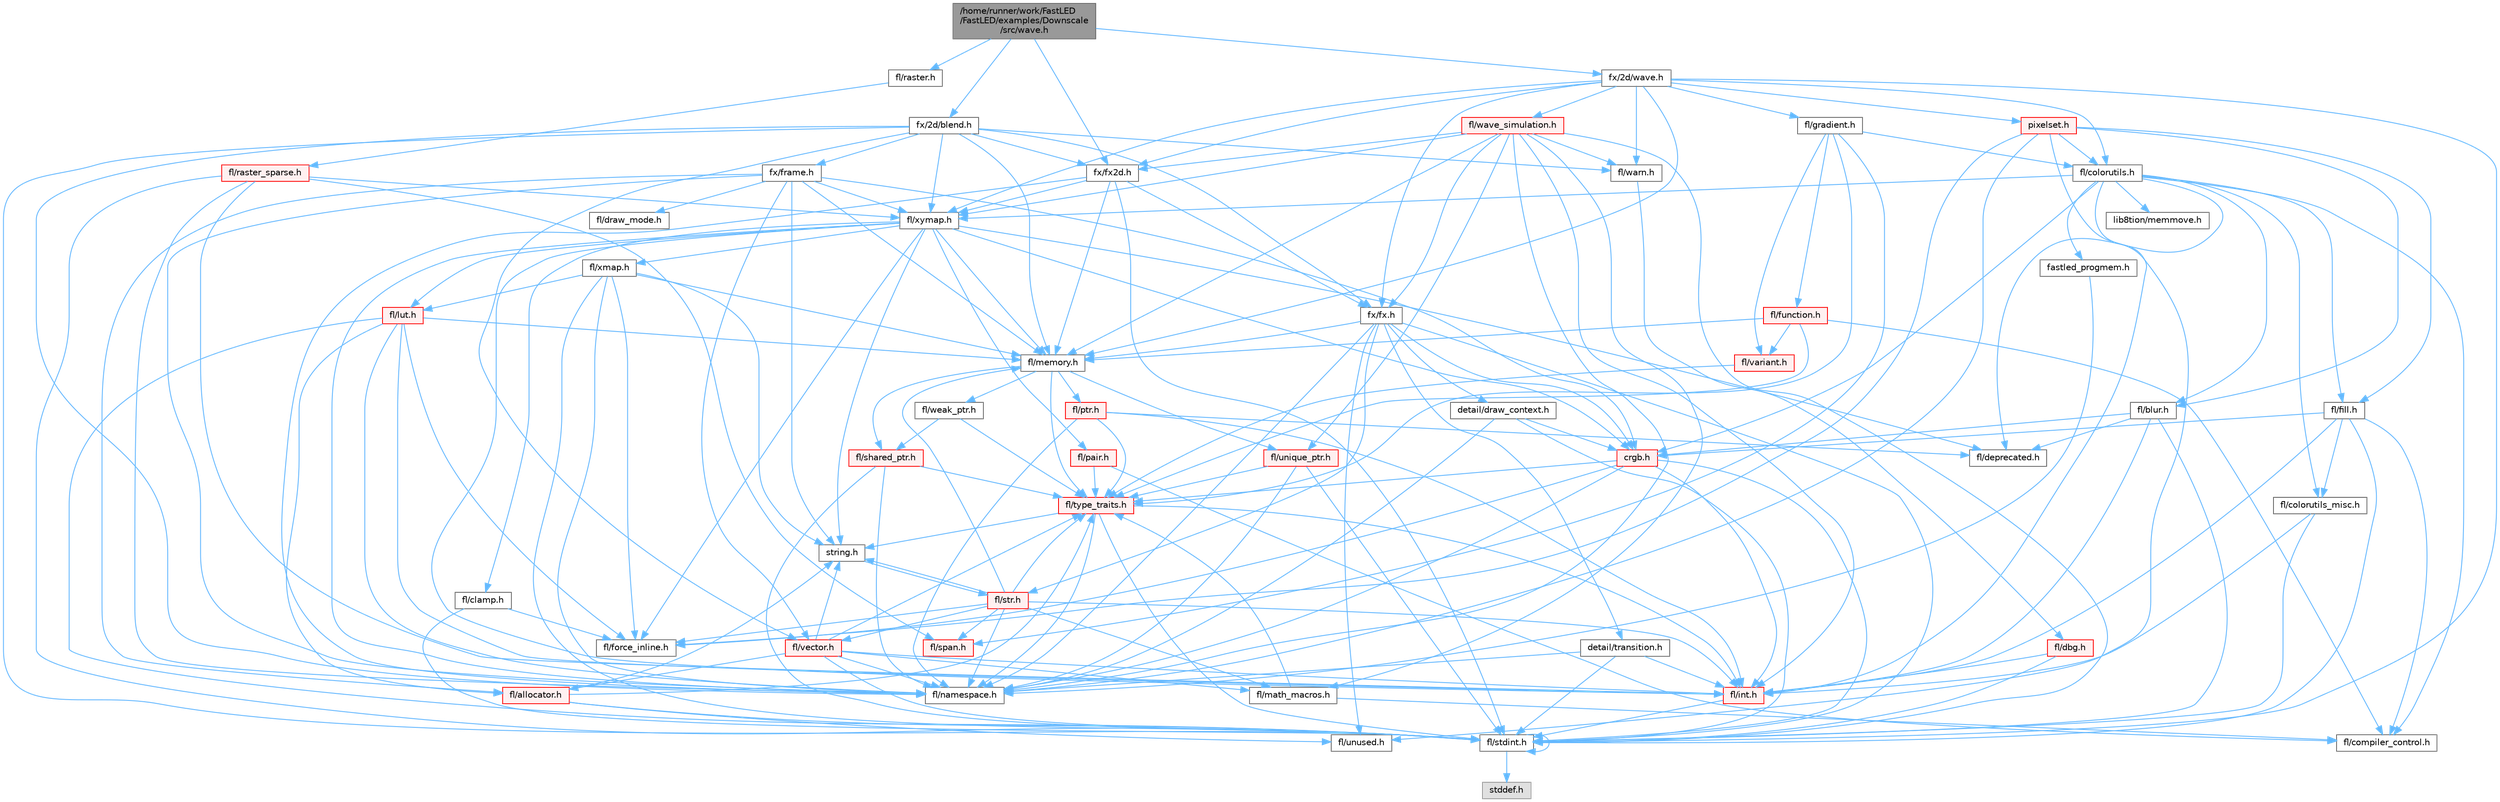 digraph "/home/runner/work/FastLED/FastLED/examples/Downscale/src/wave.h"
{
 // INTERACTIVE_SVG=YES
 // LATEX_PDF_SIZE
  bgcolor="transparent";
  edge [fontname=Helvetica,fontsize=10,labelfontname=Helvetica,labelfontsize=10];
  node [fontname=Helvetica,fontsize=10,shape=box,height=0.2,width=0.4];
  Node1 [id="Node000001",label="/home/runner/work/FastLED\l/FastLED/examples/Downscale\l/src/wave.h",height=0.2,width=0.4,color="gray40", fillcolor="grey60", style="filled", fontcolor="black",tooltip=" "];
  Node1 -> Node2 [id="edge1_Node000001_Node000002",color="steelblue1",style="solid",tooltip=" "];
  Node2 [id="Node000002",label="fx/2d/blend.h",height=0.2,width=0.4,color="grey40", fillcolor="white", style="filled",URL="$d8/d4e/blend_8h.html",tooltip=" "];
  Node2 -> Node3 [id="edge2_Node000002_Node000003",color="steelblue1",style="solid",tooltip=" "];
  Node3 [id="Node000003",label="fl/stdint.h",height=0.2,width=0.4,color="grey40", fillcolor="white", style="filled",URL="$df/dd8/stdint_8h.html",tooltip=" "];
  Node3 -> Node4 [id="edge3_Node000003_Node000004",color="steelblue1",style="solid",tooltip=" "];
  Node4 [id="Node000004",label="stddef.h",height=0.2,width=0.4,color="grey60", fillcolor="#E0E0E0", style="filled",tooltip=" "];
  Node3 -> Node3 [id="edge4_Node000003_Node000003",color="steelblue1",style="solid",tooltip=" "];
  Node2 -> Node5 [id="edge5_Node000002_Node000005",color="steelblue1",style="solid",tooltip=" "];
  Node5 [id="Node000005",label="fl/namespace.h",height=0.2,width=0.4,color="grey40", fillcolor="white", style="filled",URL="$df/d2a/namespace_8h.html",tooltip="Implements the FastLED namespace macros."];
  Node2 -> Node6 [id="edge6_Node000002_Node000006",color="steelblue1",style="solid",tooltip=" "];
  Node6 [id="Node000006",label="fl/memory.h",height=0.2,width=0.4,color="grey40", fillcolor="white", style="filled",URL="$dc/d18/memory_8h.html",tooltip=" "];
  Node6 -> Node7 [id="edge7_Node000006_Node000007",color="steelblue1",style="solid",tooltip=" "];
  Node7 [id="Node000007",label="fl/ptr.h",height=0.2,width=0.4,color="red", fillcolor="#FFF0F0", style="filled",URL="$dd/d98/ptr_8h.html",tooltip=" "];
  Node7 -> Node5 [id="edge8_Node000007_Node000005",color="steelblue1",style="solid",tooltip=" "];
  Node7 -> Node10 [id="edge9_Node000007_Node000010",color="steelblue1",style="solid",tooltip=" "];
  Node10 [id="Node000010",label="fl/type_traits.h",height=0.2,width=0.4,color="red", fillcolor="#FFF0F0", style="filled",URL="$df/d63/type__traits_8h.html",tooltip=" "];
  Node10 -> Node11 [id="edge10_Node000010_Node000011",color="steelblue1",style="solid",tooltip=" "];
  Node11 [id="Node000011",label="string.h",height=0.2,width=0.4,color="grey40", fillcolor="white", style="filled",URL="$da/d66/string_8h.html",tooltip=" "];
  Node11 -> Node12 [id="edge11_Node000011_Node000012",color="steelblue1",style="solid",tooltip=" "];
  Node12 [id="Node000012",label="fl/str.h",height=0.2,width=0.4,color="red", fillcolor="#FFF0F0", style="filled",URL="$d1/d93/str_8h.html",tooltip=" "];
  Node12 -> Node13 [id="edge12_Node000012_Node000013",color="steelblue1",style="solid",tooltip=" "];
  Node13 [id="Node000013",label="fl/int.h",height=0.2,width=0.4,color="red", fillcolor="#FFF0F0", style="filled",URL="$d3/d7e/int_8h.html",tooltip=" "];
  Node13 -> Node3 [id="edge13_Node000013_Node000003",color="steelblue1",style="solid",tooltip=" "];
  Node12 -> Node11 [id="edge14_Node000012_Node000011",color="steelblue1",style="solid",tooltip=" "];
  Node12 -> Node20 [id="edge15_Node000012_Node000020",color="steelblue1",style="solid",tooltip=" "];
  Node20 [id="Node000020",label="fl/math_macros.h",height=0.2,width=0.4,color="grey40", fillcolor="white", style="filled",URL="$d8/db8/math__macros_8h.html",tooltip=" "];
  Node20 -> Node21 [id="edge16_Node000020_Node000021",color="steelblue1",style="solid",tooltip=" "];
  Node21 [id="Node000021",label="fl/compiler_control.h",height=0.2,width=0.4,color="grey40", fillcolor="white", style="filled",URL="$d4/d54/compiler__control_8h.html",tooltip=" "];
  Node20 -> Node10 [id="edge17_Node000020_Node000010",color="steelblue1",style="solid",tooltip=" "];
  Node12 -> Node5 [id="edge18_Node000012_Node000005",color="steelblue1",style="solid",tooltip=" "];
  Node12 -> Node6 [id="edge19_Node000012_Node000006",color="steelblue1",style="solid",tooltip=" "];
  Node12 -> Node10 [id="edge20_Node000012_Node000010",color="steelblue1",style="solid",tooltip=" "];
  Node12 -> Node27 [id="edge21_Node000012_Node000027",color="steelblue1",style="solid",tooltip=" "];
  Node27 [id="Node000027",label="fl/vector.h",height=0.2,width=0.4,color="red", fillcolor="#FFF0F0", style="filled",URL="$d6/d68/vector_8h.html",tooltip=" "];
  Node27 -> Node3 [id="edge22_Node000027_Node000003",color="steelblue1",style="solid",tooltip=" "];
  Node27 -> Node13 [id="edge23_Node000027_Node000013",color="steelblue1",style="solid",tooltip=" "];
  Node27 -> Node11 [id="edge24_Node000027_Node000011",color="steelblue1",style="solid",tooltip=" "];
  Node27 -> Node20 [id="edge25_Node000027_Node000020",color="steelblue1",style="solid",tooltip=" "];
  Node27 -> Node5 [id="edge26_Node000027_Node000005",color="steelblue1",style="solid",tooltip=" "];
  Node27 -> Node34 [id="edge27_Node000027_Node000034",color="steelblue1",style="solid",tooltip=" "];
  Node34 [id="Node000034",label="fl/allocator.h",height=0.2,width=0.4,color="red", fillcolor="#FFF0F0", style="filled",URL="$da/da9/allocator_8h.html",tooltip=" "];
  Node34 -> Node11 [id="edge28_Node000034_Node000011",color="steelblue1",style="solid",tooltip=" "];
  Node34 -> Node10 [id="edge29_Node000034_Node000010",color="steelblue1",style="solid",tooltip=" "];
  Node34 -> Node36 [id="edge30_Node000034_Node000036",color="steelblue1",style="solid",tooltip=" "];
  Node36 [id="Node000036",label="fl/unused.h",height=0.2,width=0.4,color="grey40", fillcolor="white", style="filled",URL="$d8/d4b/unused_8h.html",tooltip=" "];
  Node34 -> Node3 [id="edge31_Node000034_Node000003",color="steelblue1",style="solid",tooltip=" "];
  Node27 -> Node10 [id="edge32_Node000027_Node000010",color="steelblue1",style="solid",tooltip=" "];
  Node12 -> Node40 [id="edge33_Node000012_Node000040",color="steelblue1",style="solid",tooltip=" "];
  Node40 [id="Node000040",label="fl/span.h",height=0.2,width=0.4,color="red", fillcolor="#FFF0F0", style="filled",URL="$d4/d7a/span_8h.html",tooltip=" "];
  Node12 -> Node18 [id="edge34_Node000012_Node000018",color="steelblue1",style="solid",tooltip=" "];
  Node18 [id="Node000018",label="fl/force_inline.h",height=0.2,width=0.4,color="grey40", fillcolor="white", style="filled",URL="$d4/d64/force__inline_8h.html",tooltip=" "];
  Node10 -> Node3 [id="edge35_Node000010_Node000003",color="steelblue1",style="solid",tooltip=" "];
  Node10 -> Node5 [id="edge36_Node000010_Node000005",color="steelblue1",style="solid",tooltip=" "];
  Node10 -> Node13 [id="edge37_Node000010_Node000013",color="steelblue1",style="solid",tooltip=" "];
  Node7 -> Node13 [id="edge38_Node000007_Node000013",color="steelblue1",style="solid",tooltip=" "];
  Node7 -> Node44 [id="edge39_Node000007_Node000044",color="steelblue1",style="solid",tooltip=" "];
  Node44 [id="Node000044",label="fl/deprecated.h",height=0.2,width=0.4,color="grey40", fillcolor="white", style="filled",URL="$d4/dce/deprecated_8h.html",tooltip=" "];
  Node6 -> Node47 [id="edge40_Node000006_Node000047",color="steelblue1",style="solid",tooltip=" "];
  Node47 [id="Node000047",label="fl/shared_ptr.h",height=0.2,width=0.4,color="red", fillcolor="#FFF0F0", style="filled",URL="$df/d6a/shared__ptr_8h.html",tooltip=" "];
  Node47 -> Node5 [id="edge41_Node000047_Node000005",color="steelblue1",style="solid",tooltip=" "];
  Node47 -> Node10 [id="edge42_Node000047_Node000010",color="steelblue1",style="solid",tooltip=" "];
  Node47 -> Node3 [id="edge43_Node000047_Node000003",color="steelblue1",style="solid",tooltip=" "];
  Node6 -> Node50 [id="edge44_Node000006_Node000050",color="steelblue1",style="solid",tooltip=" "];
  Node50 [id="Node000050",label="fl/weak_ptr.h",height=0.2,width=0.4,color="grey40", fillcolor="white", style="filled",URL="$dc/db4/weak__ptr_8h.html",tooltip=" "];
  Node50 -> Node47 [id="edge45_Node000050_Node000047",color="steelblue1",style="solid",tooltip=" "];
  Node50 -> Node10 [id="edge46_Node000050_Node000010",color="steelblue1",style="solid",tooltip=" "];
  Node6 -> Node9 [id="edge47_Node000006_Node000009",color="steelblue1",style="solid",tooltip=" "];
  Node9 [id="Node000009",label="fl/unique_ptr.h",height=0.2,width=0.4,color="red", fillcolor="#FFF0F0", style="filled",URL="$da/d4b/unique__ptr_8h.html",tooltip=" "];
  Node9 -> Node5 [id="edge48_Node000009_Node000005",color="steelblue1",style="solid",tooltip=" "];
  Node9 -> Node10 [id="edge49_Node000009_Node000010",color="steelblue1",style="solid",tooltip=" "];
  Node9 -> Node3 [id="edge50_Node000009_Node000003",color="steelblue1",style="solid",tooltip=" "];
  Node6 -> Node10 [id="edge51_Node000006_Node000010",color="steelblue1",style="solid",tooltip=" "];
  Node2 -> Node27 [id="edge52_Node000002_Node000027",color="steelblue1",style="solid",tooltip=" "];
  Node2 -> Node51 [id="edge53_Node000002_Node000051",color="steelblue1",style="solid",tooltip=" "];
  Node51 [id="Node000051",label="fl/warn.h",height=0.2,width=0.4,color="grey40", fillcolor="white", style="filled",URL="$de/d77/warn_8h.html",tooltip=" "];
  Node51 -> Node52 [id="edge54_Node000051_Node000052",color="steelblue1",style="solid",tooltip=" "];
  Node52 [id="Node000052",label="fl/dbg.h",height=0.2,width=0.4,color="red", fillcolor="#FFF0F0", style="filled",URL="$d6/d01/dbg_8h.html",tooltip=" "];
  Node52 -> Node13 [id="edge55_Node000052_Node000013",color="steelblue1",style="solid",tooltip=" "];
  Node52 -> Node3 [id="edge56_Node000052_Node000003",color="steelblue1",style="solid",tooltip=" "];
  Node2 -> Node63 [id="edge57_Node000002_Node000063",color="steelblue1",style="solid",tooltip=" "];
  Node63 [id="Node000063",label="fl/xymap.h",height=0.2,width=0.4,color="grey40", fillcolor="white", style="filled",URL="$da/d61/xymap_8h.html",tooltip=" "];
  Node63 -> Node13 [id="edge58_Node000063_Node000013",color="steelblue1",style="solid",tooltip=" "];
  Node63 -> Node5 [id="edge59_Node000063_Node000005",color="steelblue1",style="solid",tooltip=" "];
  Node63 -> Node18 [id="edge60_Node000063_Node000018",color="steelblue1",style="solid",tooltip=" "];
  Node63 -> Node64 [id="edge61_Node000063_Node000064",color="steelblue1",style="solid",tooltip=" "];
  Node64 [id="Node000064",label="fl/pair.h",height=0.2,width=0.4,color="red", fillcolor="#FFF0F0", style="filled",URL="$d3/d41/pair_8h.html",tooltip=" "];
  Node64 -> Node21 [id="edge62_Node000064_Node000021",color="steelblue1",style="solid",tooltip=" "];
  Node64 -> Node10 [id="edge63_Node000064_Node000010",color="steelblue1",style="solid",tooltip=" "];
  Node63 -> Node11 [id="edge64_Node000063_Node000011",color="steelblue1",style="solid",tooltip=" "];
  Node63 -> Node54 [id="edge65_Node000063_Node000054",color="steelblue1",style="solid",tooltip=" "];
  Node54 [id="Node000054",label="crgb.h",height=0.2,width=0.4,color="red", fillcolor="#FFF0F0", style="filled",URL="$db/dd1/crgb_8h.html",tooltip="Defines the red, green, and blue (RGB) pixel struct."];
  Node54 -> Node3 [id="edge66_Node000054_Node000003",color="steelblue1",style="solid",tooltip=" "];
  Node54 -> Node13 [id="edge67_Node000054_Node000013",color="steelblue1",style="solid",tooltip=" "];
  Node54 -> Node5 [id="edge68_Node000054_Node000005",color="steelblue1",style="solid",tooltip=" "];
  Node54 -> Node18 [id="edge69_Node000054_Node000018",color="steelblue1",style="solid",tooltip=" "];
  Node54 -> Node10 [id="edge70_Node000054_Node000010",color="steelblue1",style="solid",tooltip=" "];
  Node63 -> Node17 [id="edge71_Node000063_Node000017",color="steelblue1",style="solid",tooltip=" "];
  Node17 [id="Node000017",label="fl/clamp.h",height=0.2,width=0.4,color="grey40", fillcolor="white", style="filled",URL="$d6/dd3/clamp_8h.html",tooltip=" "];
  Node17 -> Node3 [id="edge72_Node000017_Node000003",color="steelblue1",style="solid",tooltip=" "];
  Node17 -> Node18 [id="edge73_Node000017_Node000018",color="steelblue1",style="solid",tooltip=" "];
  Node63 -> Node65 [id="edge74_Node000063_Node000065",color="steelblue1",style="solid",tooltip=" "];
  Node65 [id="Node000065",label="fl/lut.h",height=0.2,width=0.4,color="red", fillcolor="#FFF0F0", style="filled",URL="$db/d54/lut_8h.html",tooltip=" "];
  Node65 -> Node34 [id="edge75_Node000065_Node000034",color="steelblue1",style="solid",tooltip=" "];
  Node65 -> Node18 [id="edge76_Node000065_Node000018",color="steelblue1",style="solid",tooltip=" "];
  Node65 -> Node6 [id="edge77_Node000065_Node000006",color="steelblue1",style="solid",tooltip=" "];
  Node65 -> Node3 [id="edge78_Node000065_Node000003",color="steelblue1",style="solid",tooltip=" "];
  Node65 -> Node13 [id="edge79_Node000065_Node000013",color="steelblue1",style="solid",tooltip=" "];
  Node65 -> Node5 [id="edge80_Node000065_Node000005",color="steelblue1",style="solid",tooltip=" "];
  Node63 -> Node6 [id="edge81_Node000063_Node000006",color="steelblue1",style="solid",tooltip=" "];
  Node63 -> Node44 [id="edge82_Node000063_Node000044",color="steelblue1",style="solid",tooltip=" "];
  Node63 -> Node66 [id="edge83_Node000063_Node000066",color="steelblue1",style="solid",tooltip=" "];
  Node66 [id="Node000066",label="fl/xmap.h",height=0.2,width=0.4,color="grey40", fillcolor="white", style="filled",URL="$dd/dcc/xmap_8h.html",tooltip=" "];
  Node66 -> Node3 [id="edge84_Node000066_Node000003",color="steelblue1",style="solid",tooltip=" "];
  Node66 -> Node11 [id="edge85_Node000066_Node000011",color="steelblue1",style="solid",tooltip=" "];
  Node66 -> Node18 [id="edge86_Node000066_Node000018",color="steelblue1",style="solid",tooltip=" "];
  Node66 -> Node65 [id="edge87_Node000066_Node000065",color="steelblue1",style="solid",tooltip=" "];
  Node66 -> Node6 [id="edge88_Node000066_Node000006",color="steelblue1",style="solid",tooltip=" "];
  Node66 -> Node5 [id="edge89_Node000066_Node000005",color="steelblue1",style="solid",tooltip=" "];
  Node2 -> Node67 [id="edge90_Node000002_Node000067",color="steelblue1",style="solid",tooltip=" "];
  Node67 [id="Node000067",label="fx/frame.h",height=0.2,width=0.4,color="grey40", fillcolor="white", style="filled",URL="$df/d7d/frame_8h.html",tooltip=" "];
  Node67 -> Node11 [id="edge91_Node000067_Node000011",color="steelblue1",style="solid",tooltip=" "];
  Node67 -> Node54 [id="edge92_Node000067_Node000054",color="steelblue1",style="solid",tooltip=" "];
  Node67 -> Node5 [id="edge93_Node000067_Node000005",color="steelblue1",style="solid",tooltip=" "];
  Node67 -> Node6 [id="edge94_Node000067_Node000006",color="steelblue1",style="solid",tooltip=" "];
  Node67 -> Node63 [id="edge95_Node000067_Node000063",color="steelblue1",style="solid",tooltip=" "];
  Node67 -> Node27 [id="edge96_Node000067_Node000027",color="steelblue1",style="solid",tooltip=" "];
  Node67 -> Node34 [id="edge97_Node000067_Node000034",color="steelblue1",style="solid",tooltip=" "];
  Node67 -> Node68 [id="edge98_Node000067_Node000068",color="steelblue1",style="solid",tooltip=" "];
  Node68 [id="Node000068",label="fl/draw_mode.h",height=0.2,width=0.4,color="grey40", fillcolor="white", style="filled",URL="$d9/d35/draw__mode_8h.html",tooltip=" "];
  Node2 -> Node69 [id="edge99_Node000002_Node000069",color="steelblue1",style="solid",tooltip=" "];
  Node69 [id="Node000069",label="fx/fx.h",height=0.2,width=0.4,color="grey40", fillcolor="white", style="filled",URL="$d2/d0c/fx_8h.html",tooltip=" "];
  Node69 -> Node3 [id="edge100_Node000069_Node000003",color="steelblue1",style="solid",tooltip=" "];
  Node69 -> Node54 [id="edge101_Node000069_Node000054",color="steelblue1",style="solid",tooltip=" "];
  Node69 -> Node70 [id="edge102_Node000069_Node000070",color="steelblue1",style="solid",tooltip=" "];
  Node70 [id="Node000070",label="detail/draw_context.h",height=0.2,width=0.4,color="grey40", fillcolor="white", style="filled",URL="$db/ded/draw__context_8h.html",tooltip=" "];
  Node70 -> Node54 [id="edge103_Node000070_Node000054",color="steelblue1",style="solid",tooltip=" "];
  Node70 -> Node5 [id="edge104_Node000070_Node000005",color="steelblue1",style="solid",tooltip=" "];
  Node70 -> Node3 [id="edge105_Node000070_Node000003",color="steelblue1",style="solid",tooltip=" "];
  Node69 -> Node71 [id="edge106_Node000069_Node000071",color="steelblue1",style="solid",tooltip=" "];
  Node71 [id="Node000071",label="detail/transition.h",height=0.2,width=0.4,color="grey40", fillcolor="white", style="filled",URL="$d7/df7/transition_8h.html",tooltip=" "];
  Node71 -> Node5 [id="edge107_Node000071_Node000005",color="steelblue1",style="solid",tooltip=" "];
  Node71 -> Node3 [id="edge108_Node000071_Node000003",color="steelblue1",style="solid",tooltip=" "];
  Node71 -> Node13 [id="edge109_Node000071_Node000013",color="steelblue1",style="solid",tooltip=" "];
  Node69 -> Node5 [id="edge110_Node000069_Node000005",color="steelblue1",style="solid",tooltip=" "];
  Node69 -> Node6 [id="edge111_Node000069_Node000006",color="steelblue1",style="solid",tooltip=" "];
  Node69 -> Node12 [id="edge112_Node000069_Node000012",color="steelblue1",style="solid",tooltip=" "];
  Node69 -> Node36 [id="edge113_Node000069_Node000036",color="steelblue1",style="solid",tooltip=" "];
  Node2 -> Node72 [id="edge114_Node000002_Node000072",color="steelblue1",style="solid",tooltip=" "];
  Node72 [id="Node000072",label="fx/fx2d.h",height=0.2,width=0.4,color="grey40", fillcolor="white", style="filled",URL="$d9/d43/fx2d_8h.html",tooltip=" "];
  Node72 -> Node3 [id="edge115_Node000072_Node000003",color="steelblue1",style="solid",tooltip=" "];
  Node72 -> Node5 [id="edge116_Node000072_Node000005",color="steelblue1",style="solid",tooltip=" "];
  Node72 -> Node6 [id="edge117_Node000072_Node000006",color="steelblue1",style="solid",tooltip=" "];
  Node72 -> Node63 [id="edge118_Node000072_Node000063",color="steelblue1",style="solid",tooltip=" "];
  Node72 -> Node69 [id="edge119_Node000072_Node000069",color="steelblue1",style="solid",tooltip=" "];
  Node1 -> Node73 [id="edge120_Node000001_Node000073",color="steelblue1",style="solid",tooltip=" "];
  Node73 [id="Node000073",label="fx/2d/wave.h",height=0.2,width=0.4,color="grey40", fillcolor="white", style="filled",URL="$de/de9/src_2fx_22d_2wave_8h.html",tooltip=" "];
  Node73 -> Node3 [id="edge121_Node000073_Node000003",color="steelblue1",style="solid",tooltip=" "];
  Node73 -> Node51 [id="edge122_Node000073_Node000051",color="steelblue1",style="solid",tooltip=" "];
  Node73 -> Node74 [id="edge123_Node000073_Node000074",color="steelblue1",style="solid",tooltip=" "];
  Node74 [id="Node000074",label="fl/colorutils.h",height=0.2,width=0.4,color="grey40", fillcolor="white", style="filled",URL="$d7/df9/fl_2colorutils_8h.html",tooltip="Utility functions for color fill, palettes, blending, and more."];
  Node74 -> Node13 [id="edge124_Node000074_Node000013",color="steelblue1",style="solid",tooltip=" "];
  Node74 -> Node54 [id="edge125_Node000074_Node000054",color="steelblue1",style="solid",tooltip=" "];
  Node74 -> Node61 [id="edge126_Node000074_Node000061",color="steelblue1",style="solid",tooltip=" "];
  Node61 [id="Node000061",label="fastled_progmem.h",height=0.2,width=0.4,color="grey40", fillcolor="white", style="filled",URL="$df/dab/fastled__progmem_8h.html",tooltip="Wrapper definitions to allow seamless use of PROGMEM in environments that have it."];
  Node61 -> Node5 [id="edge127_Node000061_Node000005",color="steelblue1",style="solid",tooltip=" "];
  Node74 -> Node75 [id="edge128_Node000074_Node000075",color="steelblue1",style="solid",tooltip=" "];
  Node75 [id="Node000075",label="fl/blur.h",height=0.2,width=0.4,color="grey40", fillcolor="white", style="filled",URL="$d4/df5/blur_8h.html",tooltip=" "];
  Node75 -> Node3 [id="edge129_Node000075_Node000003",color="steelblue1",style="solid",tooltip=" "];
  Node75 -> Node13 [id="edge130_Node000075_Node000013",color="steelblue1",style="solid",tooltip=" "];
  Node75 -> Node54 [id="edge131_Node000075_Node000054",color="steelblue1",style="solid",tooltip=" "];
  Node75 -> Node44 [id="edge132_Node000075_Node000044",color="steelblue1",style="solid",tooltip=" "];
  Node74 -> Node76 [id="edge133_Node000074_Node000076",color="steelblue1",style="solid",tooltip=" "];
  Node76 [id="Node000076",label="fl/colorutils_misc.h",height=0.2,width=0.4,color="grey40", fillcolor="white", style="filled",URL="$dd/db2/colorutils__misc_8h.html",tooltip=" "];
  Node76 -> Node3 [id="edge134_Node000076_Node000003",color="steelblue1",style="solid",tooltip=" "];
  Node76 -> Node13 [id="edge135_Node000076_Node000013",color="steelblue1",style="solid",tooltip=" "];
  Node74 -> Node44 [id="edge136_Node000074_Node000044",color="steelblue1",style="solid",tooltip=" "];
  Node74 -> Node77 [id="edge137_Node000074_Node000077",color="steelblue1",style="solid",tooltip=" "];
  Node77 [id="Node000077",label="fl/fill.h",height=0.2,width=0.4,color="grey40", fillcolor="white", style="filled",URL="$d2/d78/fill_8h.html",tooltip=" "];
  Node77 -> Node54 [id="edge138_Node000077_Node000054",color="steelblue1",style="solid",tooltip=" "];
  Node77 -> Node76 [id="edge139_Node000077_Node000076",color="steelblue1",style="solid",tooltip=" "];
  Node77 -> Node13 [id="edge140_Node000077_Node000013",color="steelblue1",style="solid",tooltip=" "];
  Node77 -> Node3 [id="edge141_Node000077_Node000003",color="steelblue1",style="solid",tooltip=" "];
  Node77 -> Node21 [id="edge142_Node000077_Node000021",color="steelblue1",style="solid",tooltip=" "];
  Node74 -> Node63 [id="edge143_Node000074_Node000063",color="steelblue1",style="solid",tooltip=" "];
  Node74 -> Node78 [id="edge144_Node000074_Node000078",color="steelblue1",style="solid",tooltip=" "];
  Node78 [id="Node000078",label="lib8tion/memmove.h",height=0.2,width=0.4,color="grey40", fillcolor="white", style="filled",URL="$d9/d72/memmove_8h.html",tooltip=" "];
  Node74 -> Node21 [id="edge145_Node000074_Node000021",color="steelblue1",style="solid",tooltip=" "];
  Node73 -> Node79 [id="edge146_Node000073_Node000079",color="steelblue1",style="solid",tooltip=" "];
  Node79 [id="Node000079",label="fl/gradient.h",height=0.2,width=0.4,color="grey40", fillcolor="white", style="filled",URL="$db/dfe/gradient_8h.html",tooltip=" "];
  Node79 -> Node74 [id="edge147_Node000079_Node000074",color="steelblue1",style="solid",tooltip=" "];
  Node79 -> Node80 [id="edge148_Node000079_Node000080",color="steelblue1",style="solid",tooltip=" "];
  Node80 [id="Node000080",label="fl/function.h",height=0.2,width=0.4,color="red", fillcolor="#FFF0F0", style="filled",URL="$dd/d67/function_8h.html",tooltip=" "];
  Node80 -> Node6 [id="edge149_Node000080_Node000006",color="steelblue1",style="solid",tooltip=" "];
  Node80 -> Node10 [id="edge150_Node000080_Node000010",color="steelblue1",style="solid",tooltip=" "];
  Node80 -> Node21 [id="edge151_Node000080_Node000021",color="steelblue1",style="solid",tooltip=" "];
  Node80 -> Node24 [id="edge152_Node000080_Node000024",color="steelblue1",style="solid",tooltip=" "];
  Node24 [id="Node000024",label="fl/variant.h",height=0.2,width=0.4,color="red", fillcolor="#FFF0F0", style="filled",URL="$d6/d10/variant_8h.html",tooltip=" "];
  Node24 -> Node10 [id="edge153_Node000024_Node000010",color="steelblue1",style="solid",tooltip=" "];
  Node79 -> Node40 [id="edge154_Node000079_Node000040",color="steelblue1",style="solid",tooltip=" "];
  Node79 -> Node10 [id="edge155_Node000079_Node000010",color="steelblue1",style="solid",tooltip=" "];
  Node79 -> Node24 [id="edge156_Node000079_Node000024",color="steelblue1",style="solid",tooltip=" "];
  Node73 -> Node6 [id="edge157_Node000073_Node000006",color="steelblue1",style="solid",tooltip=" "];
  Node73 -> Node81 [id="edge158_Node000073_Node000081",color="steelblue1",style="solid",tooltip=" "];
  Node81 [id="Node000081",label="fl/wave_simulation.h",height=0.2,width=0.4,color="red", fillcolor="#FFF0F0", style="filled",URL="$dc/d36/wave__simulation_8h.html",tooltip=" "];
  Node81 -> Node3 [id="edge159_Node000081_Node000003",color="steelblue1",style="solid",tooltip=" "];
  Node81 -> Node20 [id="edge160_Node000081_Node000020",color="steelblue1",style="solid",tooltip=" "];
  Node81 -> Node5 [id="edge161_Node000081_Node000005",color="steelblue1",style="solid",tooltip=" "];
  Node81 -> Node9 [id="edge162_Node000081_Node000009",color="steelblue1",style="solid",tooltip=" "];
  Node81 -> Node51 [id="edge163_Node000081_Node000051",color="steelblue1",style="solid",tooltip=" "];
  Node81 -> Node6 [id="edge164_Node000081_Node000006",color="steelblue1",style="solid",tooltip=" "];
  Node81 -> Node63 [id="edge165_Node000081_Node000063",color="steelblue1",style="solid",tooltip=" "];
  Node81 -> Node69 [id="edge166_Node000081_Node000069",color="steelblue1",style="solid",tooltip=" "];
  Node81 -> Node72 [id="edge167_Node000081_Node000072",color="steelblue1",style="solid",tooltip=" "];
  Node81 -> Node13 [id="edge168_Node000081_Node000013",color="steelblue1",style="solid",tooltip=" "];
  Node73 -> Node63 [id="edge169_Node000073_Node000063",color="steelblue1",style="solid",tooltip=" "];
  Node73 -> Node69 [id="edge170_Node000073_Node000069",color="steelblue1",style="solid",tooltip=" "];
  Node73 -> Node72 [id="edge171_Node000073_Node000072",color="steelblue1",style="solid",tooltip=" "];
  Node73 -> Node85 [id="edge172_Node000073_Node000085",color="steelblue1",style="solid",tooltip=" "];
  Node85 [id="Node000085",label="pixelset.h",height=0.2,width=0.4,color="red", fillcolor="#FFF0F0", style="filled",URL="$d4/d46/pixelset_8h.html",tooltip="Declares classes for managing logical groups of LEDs."];
  Node85 -> Node18 [id="edge173_Node000085_Node000018",color="steelblue1",style="solid",tooltip=" "];
  Node85 -> Node5 [id="edge174_Node000085_Node000005",color="steelblue1",style="solid",tooltip=" "];
  Node85 -> Node36 [id="edge175_Node000085_Node000036",color="steelblue1",style="solid",tooltip=" "];
  Node85 -> Node74 [id="edge176_Node000085_Node000074",color="steelblue1",style="solid",tooltip=" "];
  Node85 -> Node77 [id="edge177_Node000085_Node000077",color="steelblue1",style="solid",tooltip=" "];
  Node85 -> Node75 [id="edge178_Node000085_Node000075",color="steelblue1",style="solid",tooltip=" "];
  Node1 -> Node72 [id="edge179_Node000001_Node000072",color="steelblue1",style="solid",tooltip=" "];
  Node1 -> Node151 [id="edge180_Node000001_Node000151",color="steelblue1",style="solid",tooltip=" "];
  Node151 [id="Node000151",label="fl/raster.h",height=0.2,width=0.4,color="grey40", fillcolor="white", style="filled",URL="$d1/d1e/raster_8h.html",tooltip=" "];
  Node151 -> Node152 [id="edge181_Node000151_Node000152",color="steelblue1",style="solid",tooltip=" "];
  Node152 [id="Node000152",label="fl/raster_sparse.h",height=0.2,width=0.4,color="red", fillcolor="#FFF0F0", style="filled",URL="$d4/df9/raster__sparse_8h.html",tooltip=" "];
  Node152 -> Node3 [id="edge182_Node000152_Node000003",color="steelblue1",style="solid",tooltip=" "];
  Node152 -> Node13 [id="edge183_Node000152_Node000013",color="steelblue1",style="solid",tooltip=" "];
  Node152 -> Node5 [id="edge184_Node000152_Node000005",color="steelblue1",style="solid",tooltip=" "];
  Node152 -> Node40 [id="edge185_Node000152_Node000040",color="steelblue1",style="solid",tooltip=" "];
  Node152 -> Node63 [id="edge186_Node000152_Node000063",color="steelblue1",style="solid",tooltip=" "];
}
